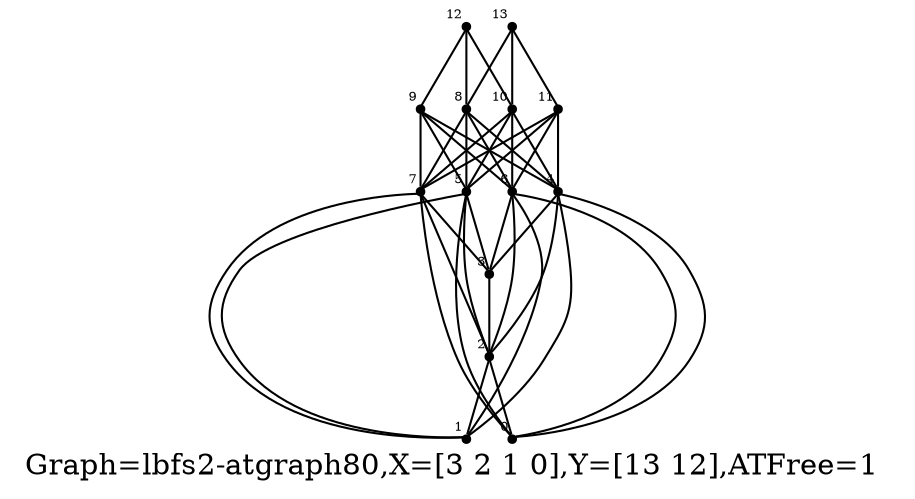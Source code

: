 /* Created by igraph 0.8.0-pre+0200568 */
graph {
  graph [
    label="Graph=lbfs2-atgraph80,X=[3 2 1 0],Y=[13 12],ATFree=1 "
    labelloc=bottom
  ];
  0 [
    pos="2.900000,3.000000!"
    shape=point
    fontsize=6
    xlabel=0
  ];
  1 [
    pos="3.000000,2.000000!"
    shape=point
    fontsize=6
    xlabel=1
  ];
  2 [
    pos="2.900000,1.000000!"
    shape=point
    fontsize=6
    xlabel=2
  ];
  3 [
    pos="3.000000,0.000000!"
    shape=point
    fontsize=6
    xlabel=3
  ];
  4 [
    pos="1.900000,3.000000!"
    shape=point
    fontsize=6
    xlabel=4
  ];
  5 [
    pos="2.000000,2.000000!"
    shape=point
    fontsize=6
    xlabel=5
  ];
  6 [
    pos="1.900000,1.000000!"
    shape=point
    fontsize=6
    xlabel=6
  ];
  7 [
    pos="2.000000,0.000000!"
    shape=point
    fontsize=6
    xlabel=7
  ];
  8 [
    pos="0.900000,3.000000!"
    shape=point
    fontsize=6
    xlabel=8
  ];
  9 [
    pos="1.000000,0.000000!"
    shape=point
    fontsize=6
    xlabel=9
  ];
  10 [
    pos="1.000000,2.000000!"
    shape=point
    fontsize=6
    xlabel=10
  ];
  11 [
    pos="0.900000,1.000000!"
    shape=point
    fontsize=6
    xlabel=11
  ];
  12 [
    pos="-0.100000,2.000000!"
    shape=point
    fontsize=6
    xlabel=12
  ];
  13 [
    pos="0.000000,1.000000!"
    shape=point
    fontsize=6
    xlabel=13
  ];

  2 -- 0;
  4 -- 0;
  5 -- 0;
  6 -- 0;
  7 -- 0;
  2 -- 1;
  4 -- 1;
  5 -- 1;
  6 -- 1;
  7 -- 1;
  3 -- 2;
  4 -- 2;
  5 -- 2;
  6 -- 2;
  7 -- 2;
  4 -- 3;
  5 -- 3;
  7 -- 3;
  8 -- 4;
  9 -- 4;
  10 -- 4;
  11 -- 4;
  8 -- 5;
  9 -- 5;
  10 -- 5;
  11 -- 5;
  6 -- 3;
  8 -- 6;
  9 -- 6;
  10 -- 6;
  11 -- 6;
  8 -- 7;
  9 -- 7;
  10 -- 7;
  11 -- 7;
  12 -- 8;
  12 -- 9;
  12 -- 10;
  13 -- 8;
  13 -- 10;
  13 -- 11;
}
